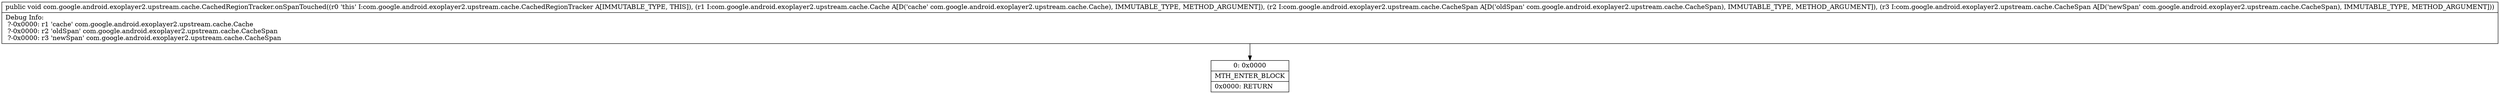 digraph "CFG forcom.google.android.exoplayer2.upstream.cache.CachedRegionTracker.onSpanTouched(Lcom\/google\/android\/exoplayer2\/upstream\/cache\/Cache;Lcom\/google\/android\/exoplayer2\/upstream\/cache\/CacheSpan;Lcom\/google\/android\/exoplayer2\/upstream\/cache\/CacheSpan;)V" {
Node_0 [shape=record,label="{0\:\ 0x0000|MTH_ENTER_BLOCK\l|0x0000: RETURN   \l}"];
MethodNode[shape=record,label="{public void com.google.android.exoplayer2.upstream.cache.CachedRegionTracker.onSpanTouched((r0 'this' I:com.google.android.exoplayer2.upstream.cache.CachedRegionTracker A[IMMUTABLE_TYPE, THIS]), (r1 I:com.google.android.exoplayer2.upstream.cache.Cache A[D('cache' com.google.android.exoplayer2.upstream.cache.Cache), IMMUTABLE_TYPE, METHOD_ARGUMENT]), (r2 I:com.google.android.exoplayer2.upstream.cache.CacheSpan A[D('oldSpan' com.google.android.exoplayer2.upstream.cache.CacheSpan), IMMUTABLE_TYPE, METHOD_ARGUMENT]), (r3 I:com.google.android.exoplayer2.upstream.cache.CacheSpan A[D('newSpan' com.google.android.exoplayer2.upstream.cache.CacheSpan), IMMUTABLE_TYPE, METHOD_ARGUMENT]))  | Debug Info:\l  ?\-0x0000: r1 'cache' com.google.android.exoplayer2.upstream.cache.Cache\l  ?\-0x0000: r2 'oldSpan' com.google.android.exoplayer2.upstream.cache.CacheSpan\l  ?\-0x0000: r3 'newSpan' com.google.android.exoplayer2.upstream.cache.CacheSpan\l}"];
MethodNode -> Node_0;
}

